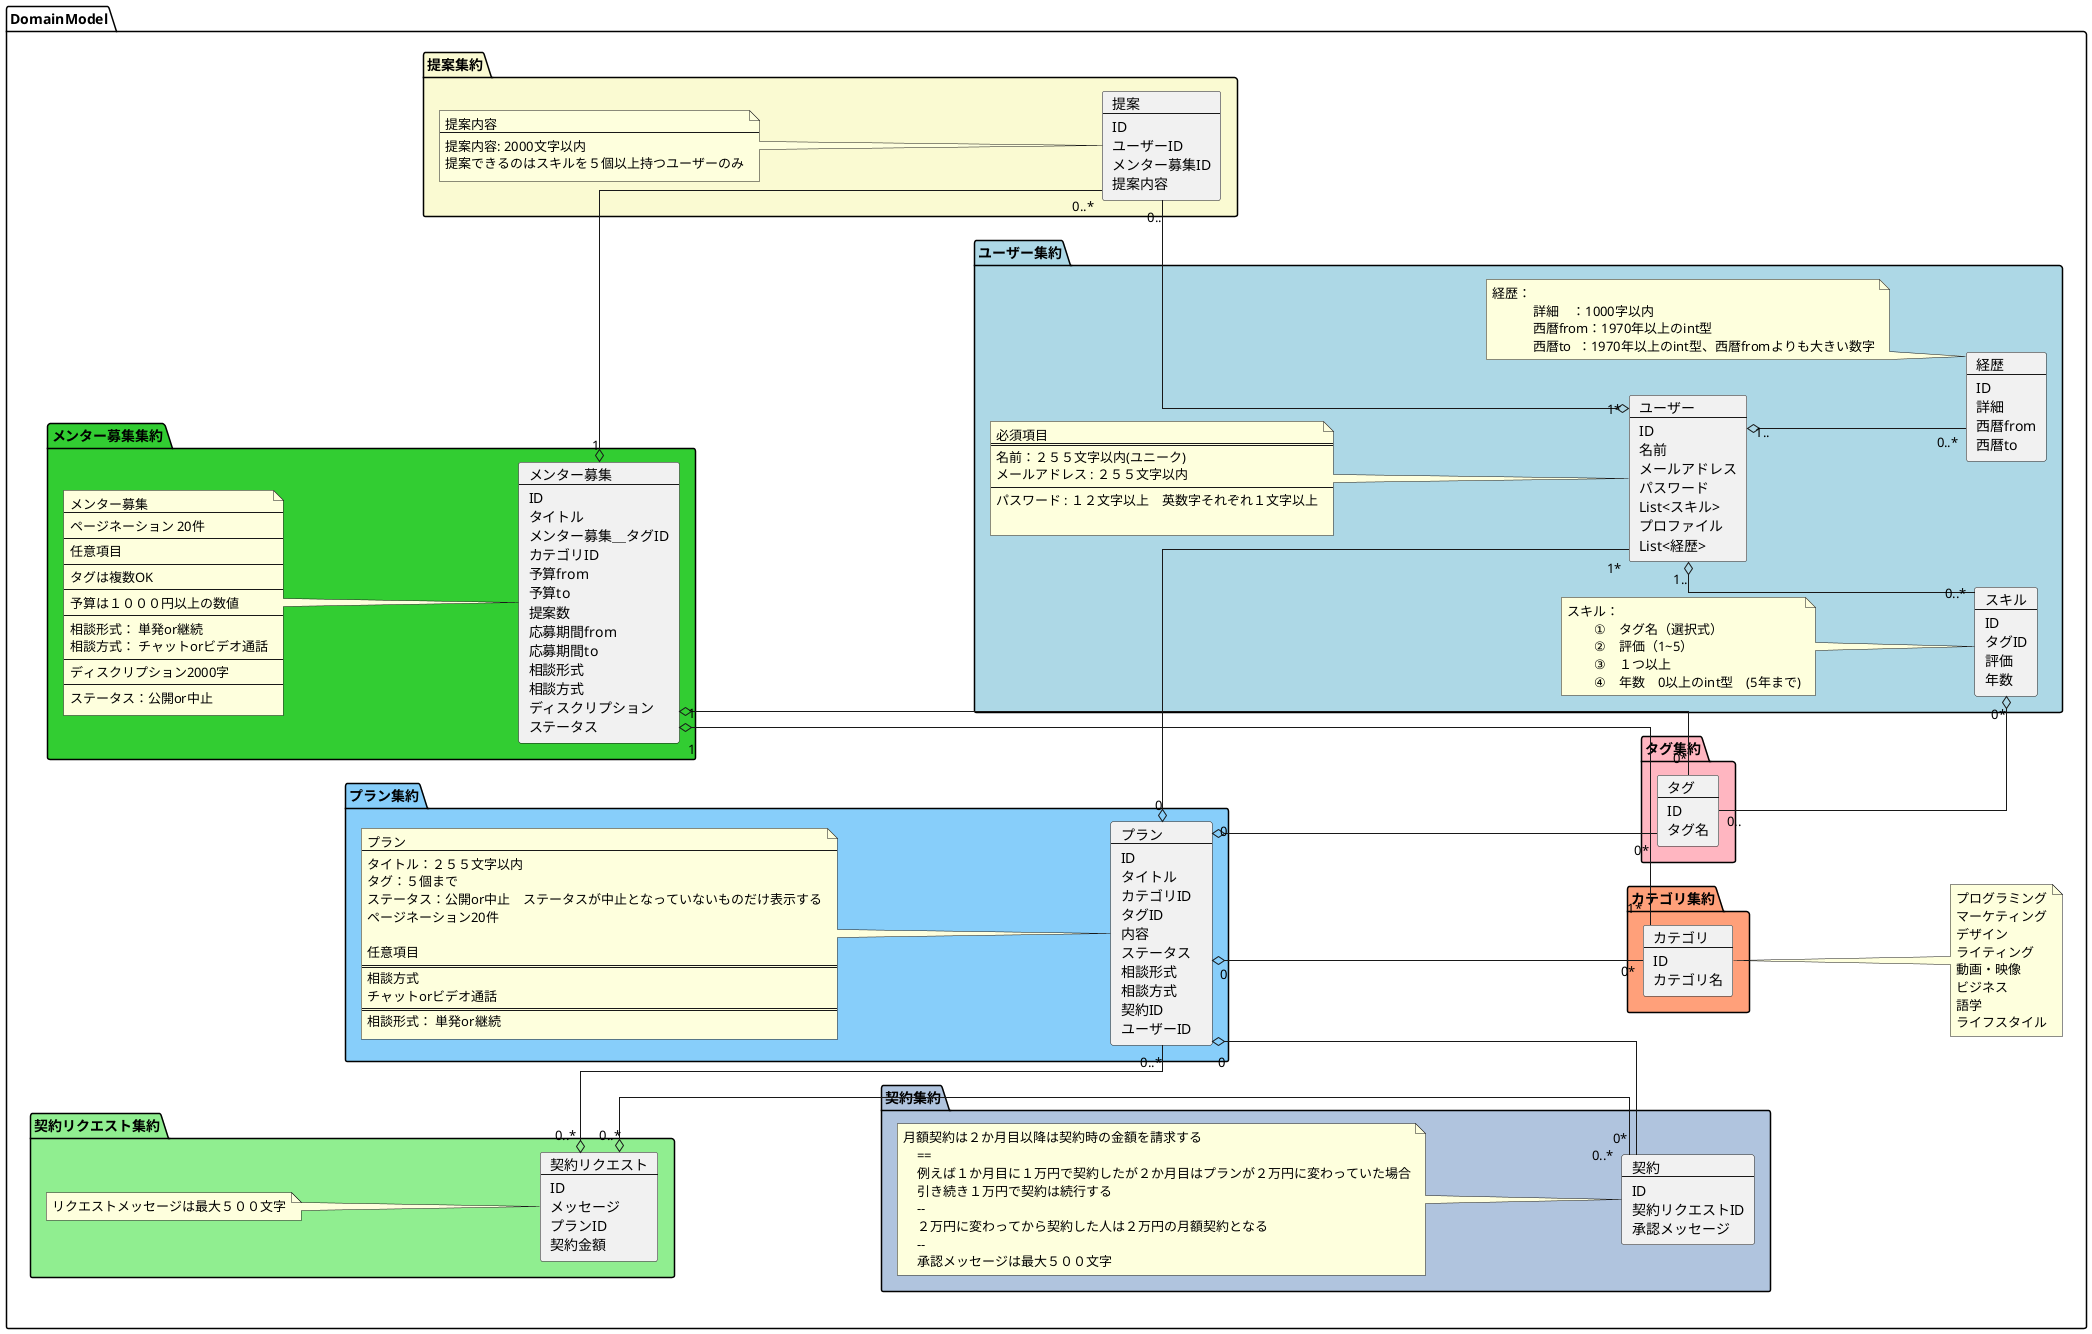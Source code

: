 @startuml curriculum
allowmixing
hide circle
skinparam linetype ortho

left to right direction

package DomainModel {
 
 
    package タグ集約 #LightPink
    {
        card タグ[
            タグ
            --
            ID
            タグ名
        ]
    }
        
    package カテゴリ集約 #LightSalmon
    {
        card カテゴリ[
            カテゴリ
            --
            ID
            カテゴリ名
        ]
    }
        note right of カテゴリ 
        プログラミング
        マーケティング
        デザイン
        ライティング
        動画・映像
        ビジネス
        語学
        ライフスタイル
        end note

    package 契約集約 #LightSteelBlue
    {
        card 契約[
            契約
            --
            ID
            契約リクエストID
            承認メッセージ
        ]

        note left of 契約
        月額契約は２か月目以降は契約時の金額を請求する
            ==
            例えば１か月目に１万円で契約したが２か月目はプランが２万円に変わっていた場合
            引き続き１万円で契約は続行する
            --
            ２万円に変わってから契約した人は２万円の月額契約となる
            --
            承認メッセージは最大５００文字
        end note
    }

    package 提案集約 #LightGoldenRodYellow
    {
        card 提案[
            提案
            --
            ID
            ユーザーID
            メンター募集ID
            提案内容
        ]
        note left of 提案
            提案内容
            --
            提案内容: 2000文字以内
            提案できるのはスキルを５個以上持つユーザーのみ
        end note
    }

    package ユーザー集約 #lightblue
    {
        card ユーザー[
            ユーザー
            --
            ID
            名前
            メールアドレス
            パスワード
            List<スキル>
            プロファイル
            List<経歴>
        ]

        card スキル[
            スキル
            --
            ID
            タグID
            評価
            年数
        ]

        card 経歴 [
            経歴
            --
            ID
            詳細
            西暦from
            西暦to
        ]

    ユーザー "1.." o-- "0..*" 経歴
        ユーザー "1.." o-- "0..*" スキル
        タグ "0.." --o "0*" スキル
        
        note left of ユーザー 
            必須項目
            ==
            名前：２５５文字以内(ユニーク)
            メールアドレス : ２５５文字以内
            --
            パスワード : １２文字以上　英数字それぞれ１文字以上

        end note

        note left of 経歴
            経歴：
                        詳細    ：1000字以内
                        西暦from：1970年以上のint型
                        西暦to  ：1970年以上のint型、西暦fromよりも大きい数字
        end note

        note left of スキル
        スキル：
                ①　タグ名（選択式）
                ②　評価（1~5）
                ③　１つ以上
                ④　年数　0以上のint型　(5年まで)
        end note
    }

    package メンター募集集約 #LimeGreen
    {
        card メンター募集[
            メンター募集
            --
            ID
            タイトル
            メンター募集＿タグID
            カテゴリID
            予算from
            予算to
            提案数
            応募期間from
            応募期間to
            相談形式
            相談方式
            ディスクリプション
            ステータス
        ]
        
        メンター募集 "1" o-- "0*" タグ
        メンター募集 "1" o-- "1*" カテゴリ
        メンター募集 "1" o-- "0..*" 提案
        提案 "0.." --o "1*" ユーザー

        note left of メンター募集
            メンター募集
            --
            ページネーション 20件
            --
            任意項目
            --
            タグは複数OK
            --
            予算は１０００円以上の数値
            --
            相談形式： 単発or継続
            相談方式： チャットorビデオ通話
            --
            ディスクリプション2000字
            --
            ステータス：公開or中止
        end note 

    }

    package プラン集約 #LightSkyBlue
    {
        card プラン[
            プラン
            --
            ID
            タイトル
            カテゴリID
            タグID
            内容
            ステータス
            相談形式
            相談方式
            契約ID
            ユーザーID   
        ]

        プラン "0" o-- "0*" タグ
        プラン "0" o-- "0*" カテゴリ
        プラン "0" o-- "0*" 契約
        プラン "0" o-- "1*" ユーザー

        note left of プラン
            プラン 
            --
            タイトル：２５５文字以内
            タグ：５個まで
            ステータス：公開or中止　ステータスが中止となっていないものだけ表示する
            ページネーション20件

            任意項目
            ==
            相談方式
            チャットorビデオ通話
            ==
            相談形式： 単発or継続
        end note
    }
    package 契約リクエスト集約 #LightGreen
    {
        card 契約リクエスト[
            契約リクエスト
            --
            ID
            メッセージ
            プランID
            契約金額
        ]
        契約リクエスト "0..*" o-- "0..*" プラン
        契約リクエスト "0..*" o-- "0..*" 契約 
        note left of 契約リクエスト
        リクエストメッセージは最大５００文字
        end note
    }
}

@enduml
